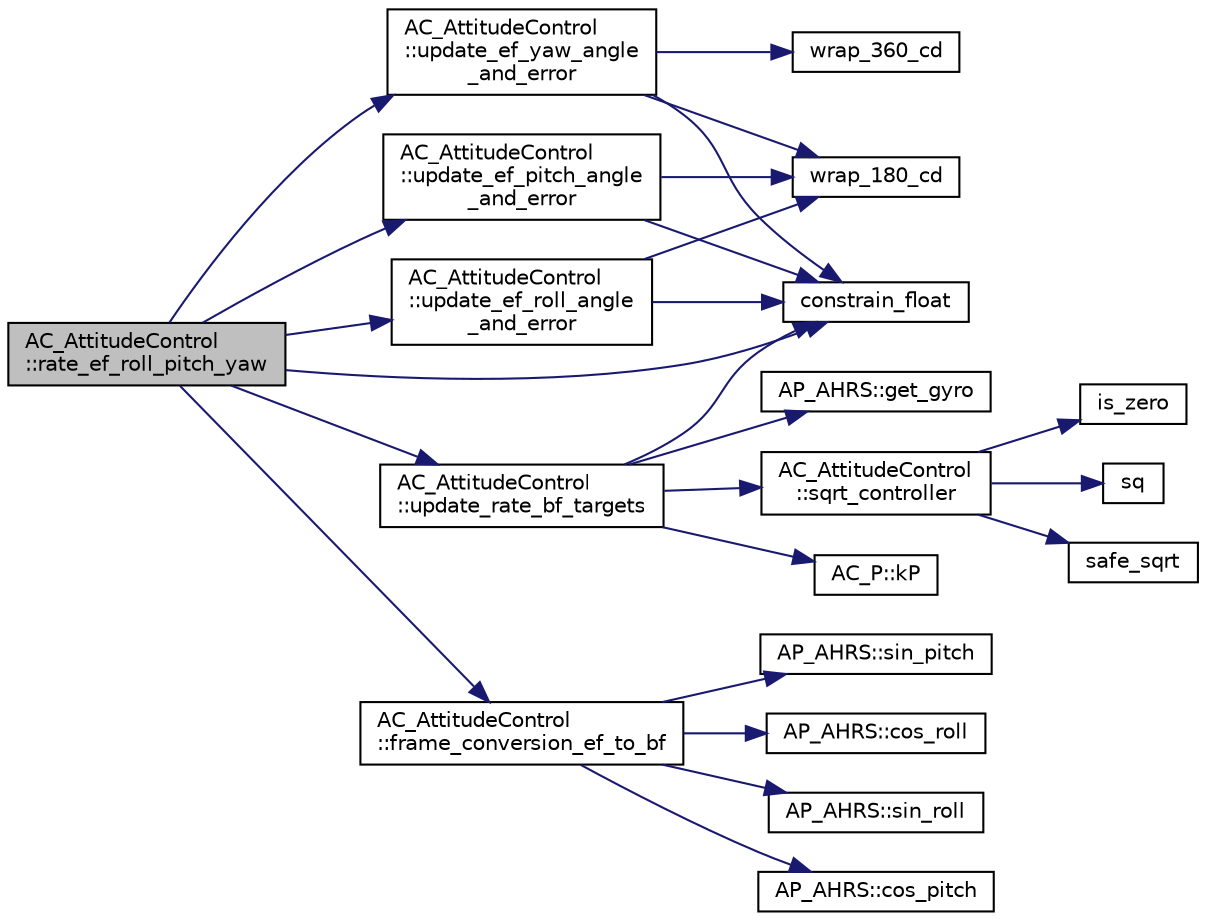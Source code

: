 digraph "AC_AttitudeControl::rate_ef_roll_pitch_yaw"
{
 // INTERACTIVE_SVG=YES
  edge [fontname="Helvetica",fontsize="10",labelfontname="Helvetica",labelfontsize="10"];
  node [fontname="Helvetica",fontsize="10",shape=record];
  rankdir="LR";
  Node1 [label="AC_AttitudeControl\l::rate_ef_roll_pitch_yaw",height=0.2,width=0.4,color="black", fillcolor="grey75", style="filled", fontcolor="black"];
  Node1 -> Node2 [color="midnightblue",fontsize="10",style="solid",fontname="Helvetica"];
  Node2 [label="constrain_float",height=0.2,width=0.4,color="black", fillcolor="white", style="filled",URL="$AP__Math_8h.html#a27149a7dfbb14319088e8332705c0046"];
  Node1 -> Node3 [color="midnightblue",fontsize="10",style="solid",fontname="Helvetica"];
  Node3 [label="AC_AttitudeControl\l::update_ef_roll_angle\l_and_error",height=0.2,width=0.4,color="black", fillcolor="white", style="filled",URL="$classAC__AttitudeControl.html#ae0b0b68a4f7b34c3b202624b08ff04e4"];
  Node3 -> Node4 [color="midnightblue",fontsize="10",style="solid",fontname="Helvetica"];
  Node4 [label="wrap_180_cd",height=0.2,width=0.4,color="black", fillcolor="white", style="filled",URL="$AP__Math_8h.html#a35821002985a8e3e526c8ccad9bb9934"];
  Node3 -> Node2 [color="midnightblue",fontsize="10",style="solid",fontname="Helvetica"];
  Node1 -> Node5 [color="midnightblue",fontsize="10",style="solid",fontname="Helvetica"];
  Node5 [label="AC_AttitudeControl\l::update_ef_pitch_angle\l_and_error",height=0.2,width=0.4,color="black", fillcolor="white", style="filled",URL="$classAC__AttitudeControl.html#a8157e3f10ce7635e511c8d277a932357"];
  Node5 -> Node4 [color="midnightblue",fontsize="10",style="solid",fontname="Helvetica"];
  Node5 -> Node2 [color="midnightblue",fontsize="10",style="solid",fontname="Helvetica"];
  Node1 -> Node6 [color="midnightblue",fontsize="10",style="solid",fontname="Helvetica"];
  Node6 [label="AC_AttitudeControl\l::update_ef_yaw_angle\l_and_error",height=0.2,width=0.4,color="black", fillcolor="white", style="filled",URL="$classAC__AttitudeControl.html#a07a207caf66577a2632dae03f6e51854"];
  Node6 -> Node4 [color="midnightblue",fontsize="10",style="solid",fontname="Helvetica"];
  Node6 -> Node2 [color="midnightblue",fontsize="10",style="solid",fontname="Helvetica"];
  Node6 -> Node7 [color="midnightblue",fontsize="10",style="solid",fontname="Helvetica"];
  Node7 [label="wrap_360_cd",height=0.2,width=0.4,color="black", fillcolor="white", style="filled",URL="$AP__Math_8h.html#aec935e3ce7fb13099565b27693547d09"];
  Node1 -> Node8 [color="midnightblue",fontsize="10",style="solid",fontname="Helvetica"];
  Node8 [label="AC_AttitudeControl\l::frame_conversion_ef_to_bf",height=0.2,width=0.4,color="black", fillcolor="white", style="filled",URL="$classAC__AttitudeControl.html#a77b57ff5b579c859e590e3fcd04466b5"];
  Node8 -> Node9 [color="midnightblue",fontsize="10",style="solid",fontname="Helvetica"];
  Node9 [label="AP_AHRS::sin_pitch",height=0.2,width=0.4,color="black", fillcolor="white", style="filled",URL="$classAP__AHRS.html#ad38cca127a814e11e607f072bfdf03b0"];
  Node8 -> Node10 [color="midnightblue",fontsize="10",style="solid",fontname="Helvetica"];
  Node10 [label="AP_AHRS::cos_roll",height=0.2,width=0.4,color="black", fillcolor="white", style="filled",URL="$classAP__AHRS.html#a68ea4fdaf53cf5d7068927f5f20393ab"];
  Node8 -> Node11 [color="midnightblue",fontsize="10",style="solid",fontname="Helvetica"];
  Node11 [label="AP_AHRS::sin_roll",height=0.2,width=0.4,color="black", fillcolor="white", style="filled",URL="$classAP__AHRS.html#ae6e0ea7f015a055ac5f9a191b36397b2"];
  Node8 -> Node12 [color="midnightblue",fontsize="10",style="solid",fontname="Helvetica"];
  Node12 [label="AP_AHRS::cos_pitch",height=0.2,width=0.4,color="black", fillcolor="white", style="filled",URL="$classAP__AHRS.html#aae50efebd31d79c279e6155298433493"];
  Node1 -> Node13 [color="midnightblue",fontsize="10",style="solid",fontname="Helvetica"];
  Node13 [label="AC_AttitudeControl\l::update_rate_bf_targets",height=0.2,width=0.4,color="black", fillcolor="white", style="filled",URL="$classAC__AttitudeControl.html#a3b963b5312fad0512a2f3e9cf165e237"];
  Node13 -> Node14 [color="midnightblue",fontsize="10",style="solid",fontname="Helvetica"];
  Node14 [label="AC_AttitudeControl\l::sqrt_controller",height=0.2,width=0.4,color="black", fillcolor="white", style="filled",URL="$classAC__AttitudeControl.html#a1788967db1aa0dfe68fad24da23947f9"];
  Node14 -> Node15 [color="midnightblue",fontsize="10",style="solid",fontname="Helvetica"];
  Node15 [label="is_zero",height=0.2,width=0.4,color="black", fillcolor="white", style="filled",URL="$AP__Math_8h.html#a108b79eeb35c5d58f324458ec9e1e9f2"];
  Node14 -> Node16 [color="midnightblue",fontsize="10",style="solid",fontname="Helvetica"];
  Node16 [label="sq",height=0.2,width=0.4,color="black", fillcolor="white", style="filled",URL="$AP__Math_8h.html#a00f57739f8671cb41eae08a51b7cbf7c"];
  Node14 -> Node17 [color="midnightblue",fontsize="10",style="solid",fontname="Helvetica"];
  Node17 [label="safe_sqrt",height=0.2,width=0.4,color="black", fillcolor="white", style="filled",URL="$AP__Math_8cpp.html#a7b812b7e8008b90ab24bcd9c3b0e8e3b"];
  Node13 -> Node18 [color="midnightblue",fontsize="10",style="solid",fontname="Helvetica"];
  Node18 [label="AC_P::kP",height=0.2,width=0.4,color="black", fillcolor="white", style="filled",URL="$classAC__P.html#a9378b33d8cfb4bf2417880c038f1b7a2"];
  Node13 -> Node2 [color="midnightblue",fontsize="10",style="solid",fontname="Helvetica"];
  Node13 -> Node19 [color="midnightblue",fontsize="10",style="solid",fontname="Helvetica"];
  Node19 [label="AP_AHRS::get_gyro",height=0.2,width=0.4,color="black", fillcolor="white", style="filled",URL="$classAP__AHRS.html#a667ec4ffbedf99e75c7d60e01f45df3a"];
}
